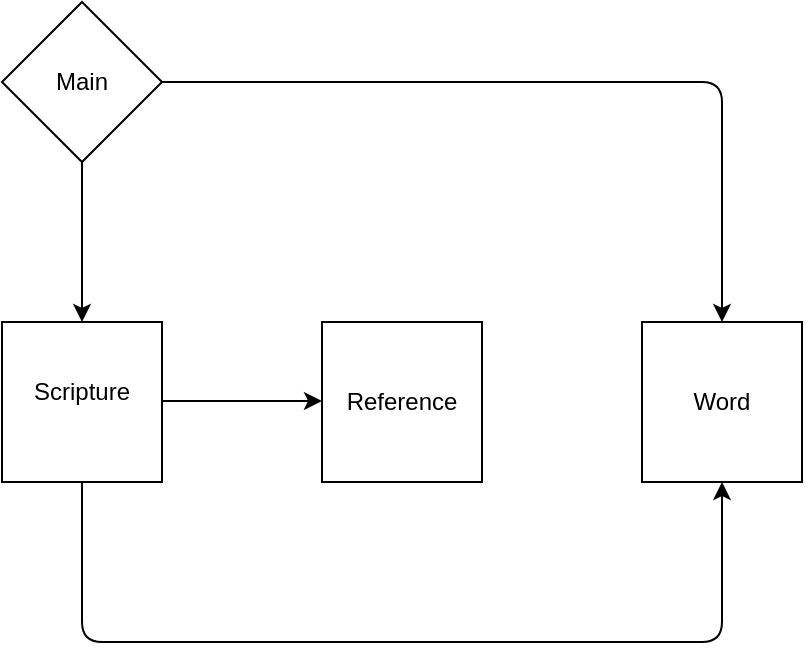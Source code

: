 <mxfile>
    <diagram id="gIXgKA3d4EYyVPq-evBk" name="Page-1">
        <mxGraphModel dx="1980" dy="784" grid="1" gridSize="10" guides="1" tooltips="1" connect="1" arrows="1" fold="1" page="1" pageScale="1" pageWidth="850" pageHeight="1100" math="0" shadow="0">
            <root>
                <mxCell id="0"/>
                <mxCell id="1" parent="0"/>
                <mxCell id="4" value="" style="rhombus;whiteSpace=wrap;html=1;" vertex="1" parent="1">
                    <mxGeometry x="-600" y="120" width="80" height="80" as="geometry"/>
                </mxCell>
                <mxCell id="5" value="" style="whiteSpace=wrap;html=1;aspect=fixed;" vertex="1" parent="1">
                    <mxGeometry x="-600" y="280" width="80" height="80" as="geometry"/>
                </mxCell>
                <mxCell id="6" value="" style="endArrow=classic;html=1;exitX=0.5;exitY=1;exitDx=0;exitDy=0;" edge="1" parent="1" source="4" target="5">
                    <mxGeometry width="50" height="50" relative="1" as="geometry">
                        <mxPoint x="-560" y="260" as="sourcePoint"/>
                        <mxPoint x="-510" y="210" as="targetPoint"/>
                    </mxGeometry>
                </mxCell>
                <mxCell id="8" value="Main" style="text;html=1;strokeColor=none;fillColor=none;align=center;verticalAlign=middle;whiteSpace=wrap;rounded=0;" vertex="1" parent="1">
                    <mxGeometry x="-590" y="145" width="60" height="30" as="geometry"/>
                </mxCell>
                <mxCell id="9" value="Scripture" style="text;html=1;strokeColor=none;fillColor=none;align=center;verticalAlign=middle;whiteSpace=wrap;rounded=0;" vertex="1" parent="1">
                    <mxGeometry x="-590" y="300" width="60" height="30" as="geometry"/>
                </mxCell>
                <mxCell id="10" value="" style="whiteSpace=wrap;html=1;aspect=fixed;" vertex="1" parent="1">
                    <mxGeometry x="-440" y="280" width="80" height="80" as="geometry"/>
                </mxCell>
                <mxCell id="11" value="" style="whiteSpace=wrap;html=1;aspect=fixed;" vertex="1" parent="1">
                    <mxGeometry x="-280" y="280" width="80" height="80" as="geometry"/>
                </mxCell>
                <mxCell id="14" value="" style="endArrow=classic;html=1;exitX=1;exitY=0.5;exitDx=0;exitDy=0;entryX=0.5;entryY=0;entryDx=0;entryDy=0;" edge="1" parent="1" source="4" target="11">
                    <mxGeometry width="50" height="50" relative="1" as="geometry">
                        <mxPoint x="-440" y="310" as="sourcePoint"/>
                        <mxPoint x="-280" y="220" as="targetPoint"/>
                        <Array as="points">
                            <mxPoint x="-240" y="160"/>
                        </Array>
                    </mxGeometry>
                </mxCell>
                <mxCell id="15" value="" style="endArrow=classic;html=1;" edge="1" parent="1">
                    <mxGeometry width="50" height="50" relative="1" as="geometry">
                        <mxPoint x="-520" y="319.5" as="sourcePoint"/>
                        <mxPoint x="-440" y="319.5" as="targetPoint"/>
                    </mxGeometry>
                </mxCell>
                <mxCell id="16" value="Word" style="text;html=1;strokeColor=none;fillColor=none;align=center;verticalAlign=middle;whiteSpace=wrap;rounded=0;" vertex="1" parent="1">
                    <mxGeometry x="-270" y="305" width="60" height="30" as="geometry"/>
                </mxCell>
                <mxCell id="17" value="Reference" style="text;html=1;strokeColor=none;fillColor=none;align=center;verticalAlign=middle;whiteSpace=wrap;rounded=0;" vertex="1" parent="1">
                    <mxGeometry x="-430" y="305" width="60" height="30" as="geometry"/>
                </mxCell>
                <mxCell id="18" value="" style="endArrow=classic;html=1;exitX=0.5;exitY=1;exitDx=0;exitDy=0;entryX=0.5;entryY=1;entryDx=0;entryDy=0;" edge="1" parent="1" source="5" target="11">
                    <mxGeometry width="50" height="50" relative="1" as="geometry">
                        <mxPoint x="-560" y="440" as="sourcePoint"/>
                        <mxPoint x="-440" y="440" as="targetPoint"/>
                        <Array as="points">
                            <mxPoint x="-560" y="440"/>
                            <mxPoint x="-240" y="440"/>
                        </Array>
                    </mxGeometry>
                </mxCell>
            </root>
        </mxGraphModel>
    </diagram>
</mxfile>